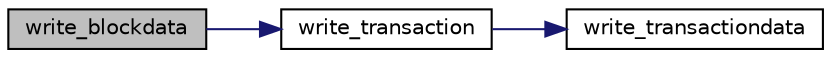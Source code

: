 digraph "write_blockdata"
{
 // LATEX_PDF_SIZE
  edge [fontname="Helvetica",fontsize="10",labelfontname="Helvetica",labelfontsize="10"];
  node [fontname="Helvetica",fontsize="10",shape=record];
  rankdir="LR";
  Node1 [label="write_blockdata",height=0.2,width=0.4,color="black", fillcolor="grey75", style="filled", fontcolor="black",tooltip="Writes blockdata in a file."];
  Node1 -> Node2 [color="midnightblue",fontsize="10",style="solid",fontname="Helvetica"];
  Node2 [label="write_transaction",height=0.2,width=0.4,color="black", fillcolor="white", style="filled",URL="$signature_8c.html#a5bff0131aa50faf1cd0236e0b44169eb",tooltip=" "];
  Node2 -> Node3 [color="midnightblue",fontsize="10",style="solid",fontname="Helvetica"];
  Node3 [label="write_transactiondata",height=0.2,width=0.4,color="black", fillcolor="white", style="filled",URL="$signature_8c.html#a0bd00440f3c97bf7dace6c4e26ea17be",tooltip=" "];
}
